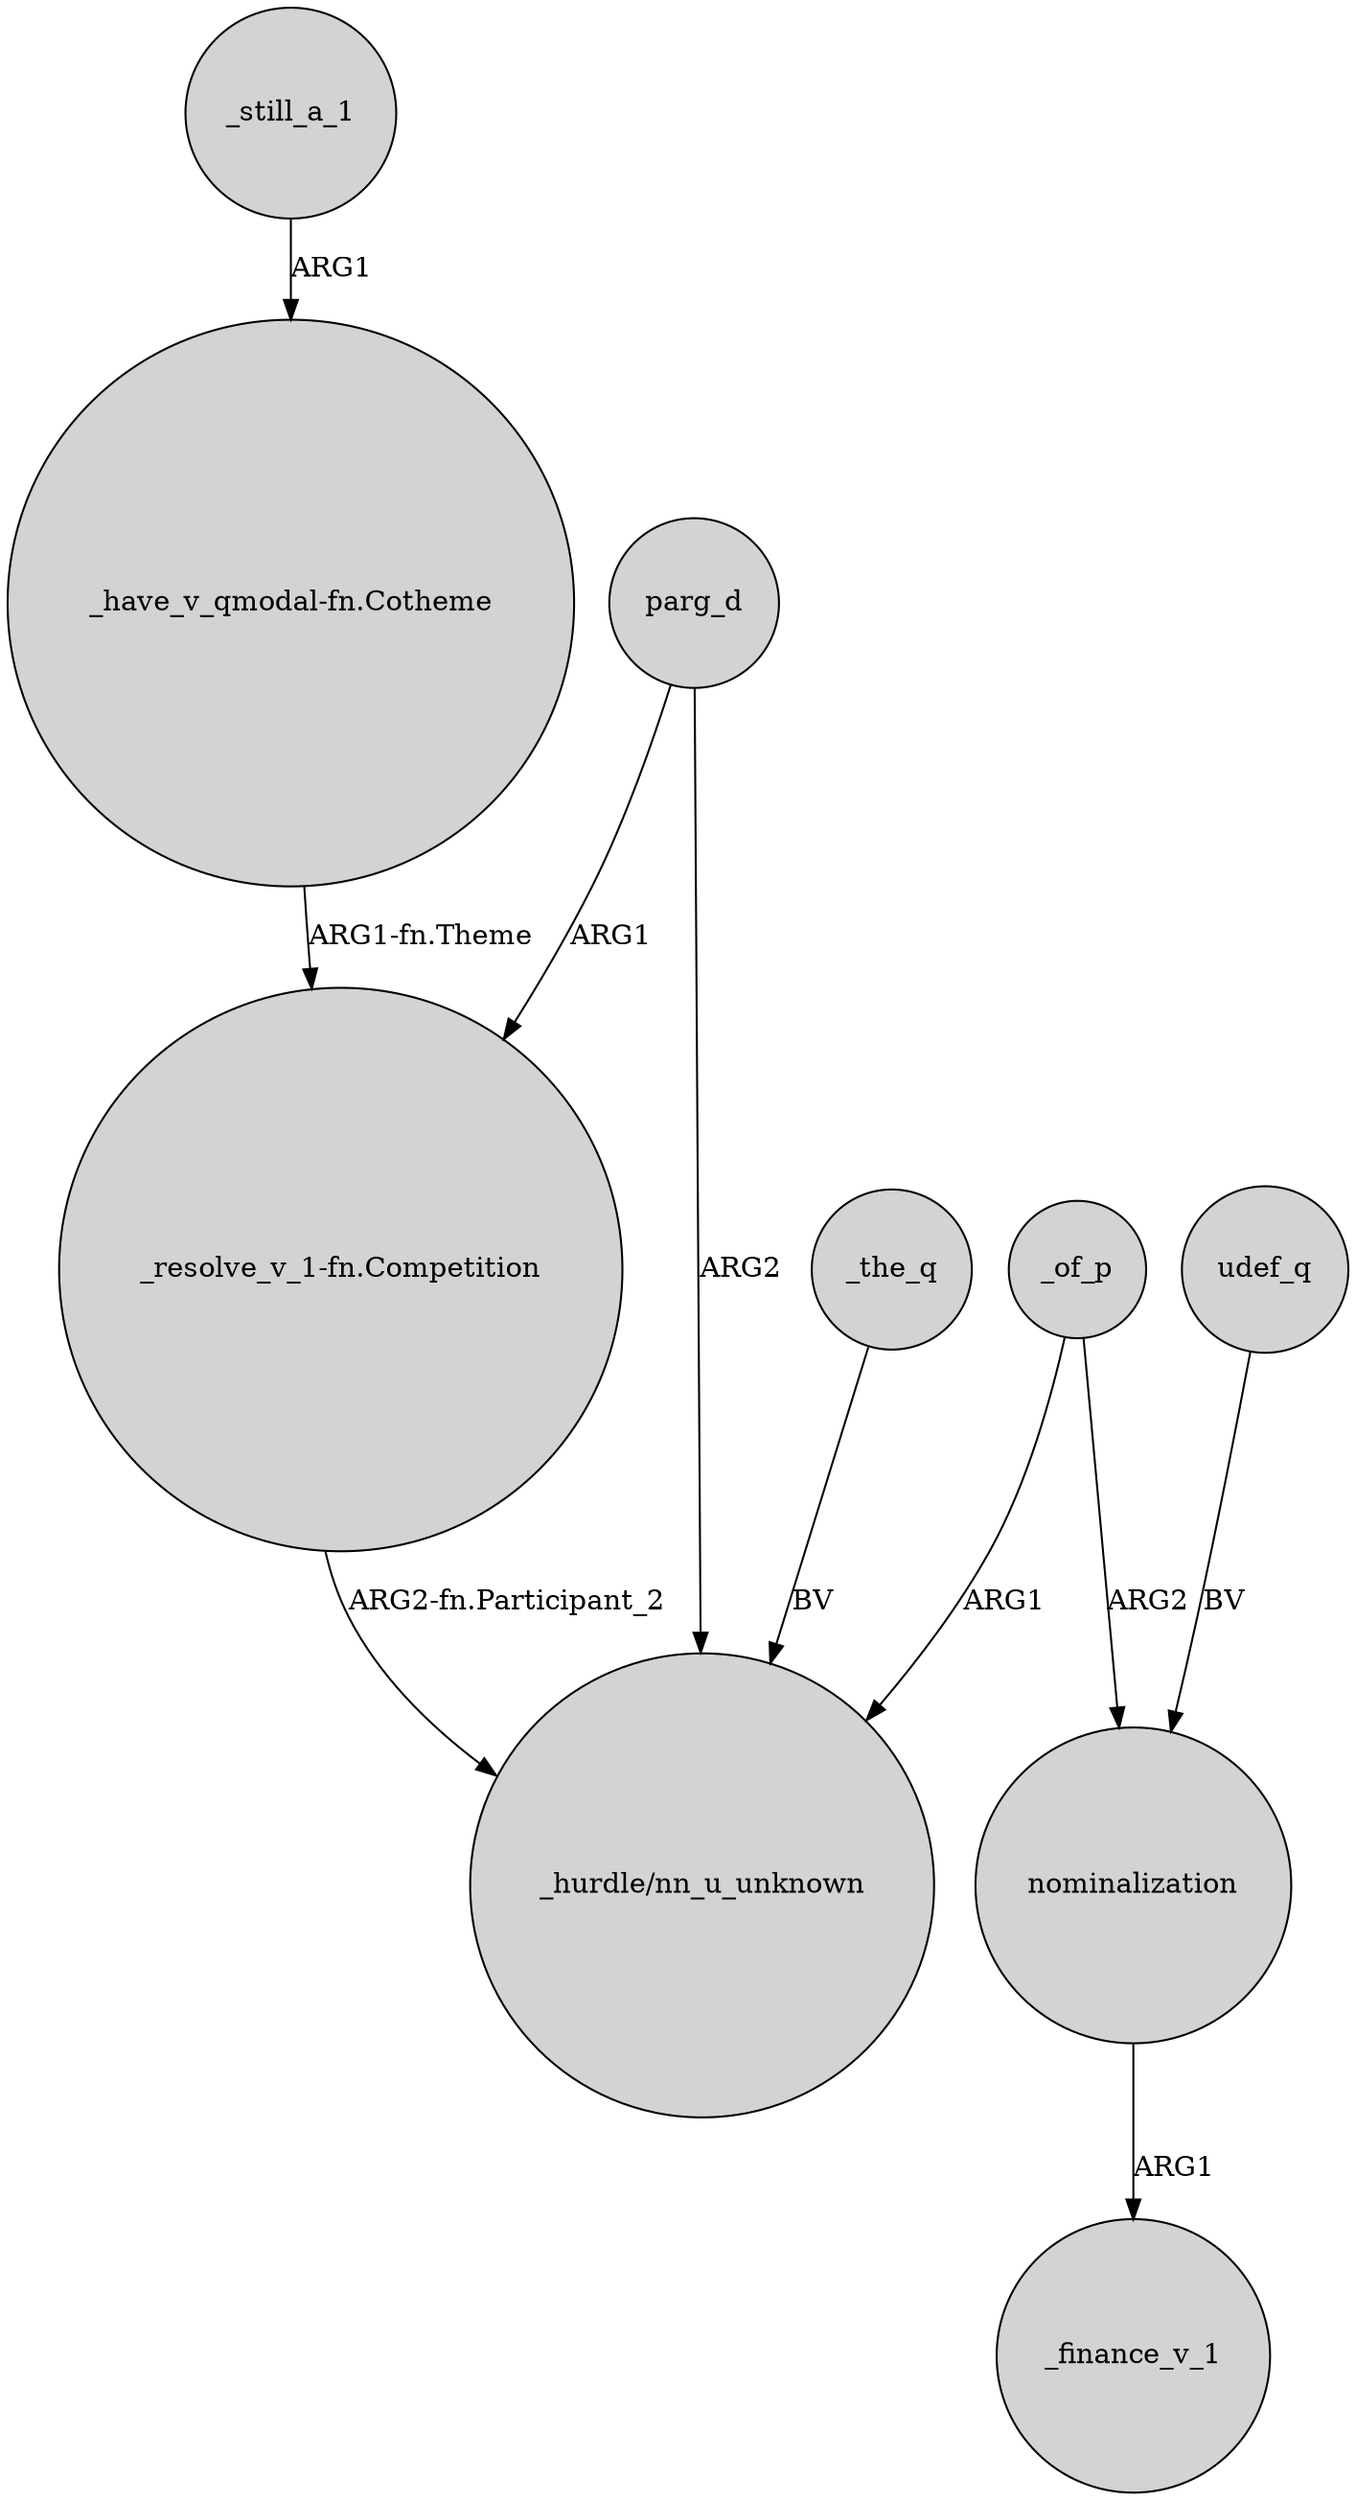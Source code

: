 digraph {
	node [shape=circle style=filled]
	_of_p -> "_hurdle/nn_u_unknown" [label=ARG1]
	nominalization -> _finance_v_1 [label=ARG1]
	"_resolve_v_1-fn.Competition" -> "_hurdle/nn_u_unknown" [label="ARG2-fn.Participant_2"]
	parg_d -> "_resolve_v_1-fn.Competition" [label=ARG1]
	parg_d -> "_hurdle/nn_u_unknown" [label=ARG2]
	"_have_v_qmodal-fn.Cotheme" -> "_resolve_v_1-fn.Competition" [label="ARG1-fn.Theme"]
	_of_p -> nominalization [label=ARG2]
	_still_a_1 -> "_have_v_qmodal-fn.Cotheme" [label=ARG1]
	udef_q -> nominalization [label=BV]
	_the_q -> "_hurdle/nn_u_unknown" [label=BV]
}
